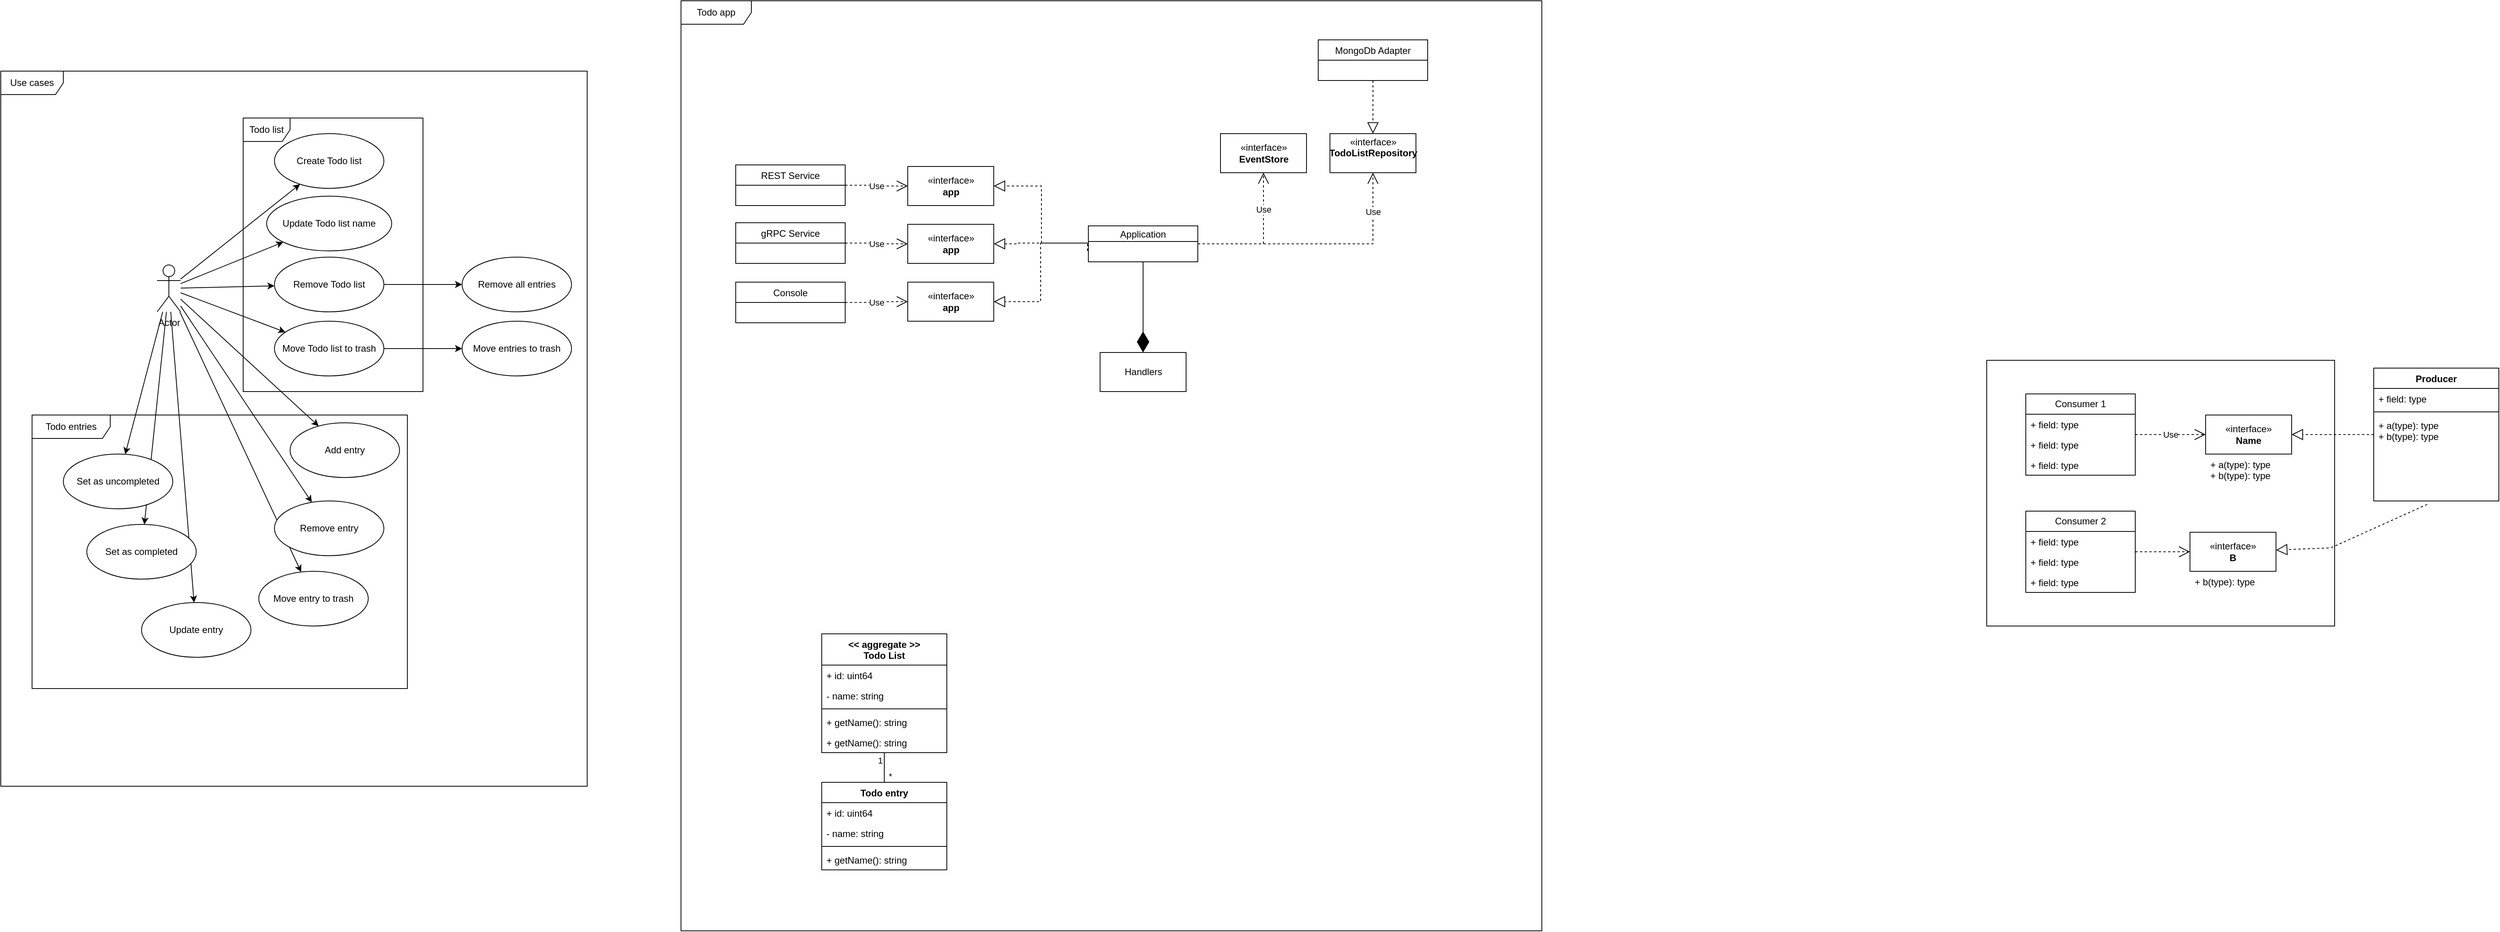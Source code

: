 <mxfile version="22.1.22" type="embed">
  <diagram name="Page-1" id="b5b7bab2-c9e2-2cf4-8b2a-24fd1a2a6d21">
    <mxGraphModel dx="1266" dy="333" grid="1" gridSize="10" guides="1" tooltips="1" connect="1" arrows="1" fold="1" page="1" pageScale="1" pageWidth="827" pageHeight="1169" background="none" math="0" shadow="0">
      <root>
        <mxCell id="0" />
        <mxCell id="1" parent="0" />
        <mxCell id="QhE-6qrhUUo0ayt2risc-1" value="Todo app" style="shape=umlFrame;whiteSpace=wrap;html=1;width=90;height=30;" parent="1" vertex="1">
          <mxGeometry x="650" y="30" width="1101" height="1190" as="geometry" />
        </mxCell>
        <mxCell id="QhE-6qrhUUo0ayt2risc-25" value="Use cases" style="shape=umlFrame;whiteSpace=wrap;html=1;width=80;height=30;" parent="1" vertex="1">
          <mxGeometry x="-220" y="120" width="750" height="915" as="geometry" />
        </mxCell>
        <mxCell id="QhE-6qrhUUo0ayt2risc-36" value="Todo list" style="shape=umlFrame;whiteSpace=wrap;html=1;" parent="1" vertex="1">
          <mxGeometry x="90" y="180" width="230" height="350" as="geometry" />
        </mxCell>
        <mxCell id="QhE-6qrhUUo0ayt2risc-5" value="Application" style="swimlane;fontStyle=0;childLayout=stackLayout;horizontal=1;startSize=20;fillColor=none;horizontalStack=0;resizeParent=1;resizeParentMax=0;resizeLast=0;collapsible=1;marginBottom=0;" parent="1" vertex="1">
          <mxGeometry x="1171" y="318" width="140" height="46" as="geometry" />
        </mxCell>
        <mxCell id="QhE-6qrhUUo0ayt2risc-9" value="REST Service" style="swimlane;fontStyle=0;childLayout=stackLayout;horizontal=1;startSize=26;fillColor=none;horizontalStack=0;resizeParent=1;resizeParentMax=0;resizeLast=0;collapsible=1;marginBottom=0;" parent="1" vertex="1">
          <mxGeometry x="720" y="240" width="140" height="52" as="geometry" />
        </mxCell>
        <mxCell id="QhE-6qrhUUo0ayt2risc-15" value="Use" style="endArrow=open;endSize=12;dashed=1;html=1;rounded=0;edgeStyle=orthogonalEdgeStyle;" parent="1" source="QhE-6qrhUUo0ayt2risc-9" target="20" edge="1">
          <mxGeometry width="160" relative="1" as="geometry">
            <mxPoint x="1510" y="415" as="sourcePoint" />
            <mxPoint x="1670" y="415" as="targetPoint" />
          </mxGeometry>
        </mxCell>
        <mxCell id="QhE-6qrhUUo0ayt2risc-16" value="" style="endArrow=block;dashed=1;endFill=0;endSize=12;html=1;rounded=0;entryX=1;entryY=0.5;entryDx=0;entryDy=0;edgeStyle=orthogonalEdgeStyle;" parent="1" source="QhE-6qrhUUo0ayt2risc-5" target="20" edge="1">
          <mxGeometry width="160" relative="1" as="geometry">
            <mxPoint x="1510" y="415" as="sourcePoint" />
            <mxPoint x="1670" y="415" as="targetPoint" />
            <Array as="points">
              <mxPoint x="1111" y="340" />
              <mxPoint x="1111" y="267" />
            </Array>
          </mxGeometry>
        </mxCell>
        <mxCell id="QhE-6qrhUUo0ayt2risc-31" style="rounded=0;orthogonalLoop=1;jettySize=auto;html=1;" parent="1" source="QhE-6qrhUUo0ayt2risc-26" target="QhE-6qrhUUo0ayt2risc-27" edge="1">
          <mxGeometry relative="1" as="geometry" />
        </mxCell>
        <mxCell id="QhE-6qrhUUo0ayt2risc-33" style="edgeStyle=none;rounded=0;orthogonalLoop=1;jettySize=auto;html=1;" parent="1" source="QhE-6qrhUUo0ayt2risc-26" target="QhE-6qrhUUo0ayt2risc-32" edge="1">
          <mxGeometry relative="1" as="geometry" />
        </mxCell>
        <mxCell id="QhE-6qrhUUo0ayt2risc-35" style="edgeStyle=none;rounded=0;orthogonalLoop=1;jettySize=auto;html=1;" parent="1" source="QhE-6qrhUUo0ayt2risc-26" target="QhE-6qrhUUo0ayt2risc-34" edge="1">
          <mxGeometry relative="1" as="geometry" />
        </mxCell>
        <mxCell id="QhE-6qrhUUo0ayt2risc-39" style="edgeStyle=none;rounded=0;orthogonalLoop=1;jettySize=auto;html=1;" parent="1" source="QhE-6qrhUUo0ayt2risc-26" target="QhE-6qrhUUo0ayt2risc-38" edge="1">
          <mxGeometry relative="1" as="geometry" />
        </mxCell>
        <mxCell id="QhE-6qrhUUo0ayt2risc-41" style="edgeStyle=none;rounded=0;orthogonalLoop=1;jettySize=auto;html=1;" parent="1" source="QhE-6qrhUUo0ayt2risc-26" target="QhE-6qrhUUo0ayt2risc-40" edge="1">
          <mxGeometry relative="1" as="geometry" />
        </mxCell>
        <mxCell id="QhE-6qrhUUo0ayt2risc-43" style="edgeStyle=none;rounded=0;orthogonalLoop=1;jettySize=auto;html=1;" parent="1" source="QhE-6qrhUUo0ayt2risc-26" target="QhE-6qrhUUo0ayt2risc-42" edge="1">
          <mxGeometry relative="1" as="geometry" />
        </mxCell>
        <mxCell id="QhE-6qrhUUo0ayt2risc-45" style="edgeStyle=none;rounded=0;orthogonalLoop=1;jettySize=auto;html=1;" parent="1" source="QhE-6qrhUUo0ayt2risc-26" target="QhE-6qrhUUo0ayt2risc-44" edge="1">
          <mxGeometry relative="1" as="geometry" />
        </mxCell>
        <mxCell id="QhE-6qrhUUo0ayt2risc-47" style="edgeStyle=none;rounded=0;orthogonalLoop=1;jettySize=auto;html=1;" parent="1" source="QhE-6qrhUUo0ayt2risc-26" target="QhE-6qrhUUo0ayt2risc-46" edge="1">
          <mxGeometry relative="1" as="geometry" />
        </mxCell>
        <mxCell id="QhE-6qrhUUo0ayt2risc-50" style="edgeStyle=none;rounded=0;orthogonalLoop=1;jettySize=auto;html=1;" parent="1" source="QhE-6qrhUUo0ayt2risc-26" target="QhE-6qrhUUo0ayt2risc-49" edge="1">
          <mxGeometry relative="1" as="geometry" />
        </mxCell>
        <mxCell id="QhE-6qrhUUo0ayt2risc-53" style="edgeStyle=none;rounded=0;orthogonalLoop=1;jettySize=auto;html=1;" parent="1" source="QhE-6qrhUUo0ayt2risc-26" target="QhE-6qrhUUo0ayt2risc-52" edge="1">
          <mxGeometry relative="1" as="geometry" />
        </mxCell>
        <mxCell id="QhE-6qrhUUo0ayt2risc-26" value="Actor" style="shape=umlActor;verticalLabelPosition=bottom;verticalAlign=top;html=1;" parent="1" vertex="1">
          <mxGeometry x="-20" y="368" width="30" height="60" as="geometry" />
        </mxCell>
        <mxCell id="QhE-6qrhUUo0ayt2risc-27" value="Create Todo list" style="ellipse;whiteSpace=wrap;html=1;" parent="1" vertex="1">
          <mxGeometry x="130" y="200" width="140" height="70" as="geometry" />
        </mxCell>
        <mxCell id="QhE-6qrhUUo0ayt2risc-32" value="Update Todo list name" style="ellipse;whiteSpace=wrap;html=1;" parent="1" vertex="1">
          <mxGeometry x="120" y="280" width="160" height="70" as="geometry" />
        </mxCell>
        <mxCell id="QhE-6qrhUUo0ayt2risc-55" style="edgeStyle=none;rounded=0;orthogonalLoop=1;jettySize=auto;html=1;" parent="1" source="QhE-6qrhUUo0ayt2risc-34" target="QhE-6qrhUUo0ayt2risc-48" edge="1">
          <mxGeometry relative="1" as="geometry" />
        </mxCell>
        <mxCell id="QhE-6qrhUUo0ayt2risc-34" value="Remove Todo list" style="ellipse;whiteSpace=wrap;html=1;" parent="1" vertex="1">
          <mxGeometry x="130" y="358" width="140" height="70" as="geometry" />
        </mxCell>
        <mxCell id="QhE-6qrhUUo0ayt2risc-37" value="Todo entries" style="shape=umlFrame;whiteSpace=wrap;html=1;width=100;height=30;" parent="1" vertex="1">
          <mxGeometry x="-180" y="560" width="480" height="350" as="geometry" />
        </mxCell>
        <mxCell id="QhE-6qrhUUo0ayt2risc-38" value="Add entry" style="ellipse;whiteSpace=wrap;html=1;" parent="1" vertex="1">
          <mxGeometry x="150" y="570" width="140" height="70" as="geometry" />
        </mxCell>
        <mxCell id="QhE-6qrhUUo0ayt2risc-40" value="Remove entry" style="ellipse;whiteSpace=wrap;html=1;" parent="1" vertex="1">
          <mxGeometry x="130" y="670" width="140" height="70" as="geometry" />
        </mxCell>
        <mxCell id="QhE-6qrhUUo0ayt2risc-42" value="Set as completed" style="ellipse;whiteSpace=wrap;html=1;" parent="1" vertex="1">
          <mxGeometry x="-110" y="700" width="140" height="70" as="geometry" />
        </mxCell>
        <mxCell id="QhE-6qrhUUo0ayt2risc-44" value="Set as uncompleted" style="ellipse;whiteSpace=wrap;html=1;" parent="1" vertex="1">
          <mxGeometry x="-140" y="610" width="140" height="70" as="geometry" />
        </mxCell>
        <mxCell id="QhE-6qrhUUo0ayt2risc-46" value="Update entry" style="ellipse;whiteSpace=wrap;html=1;" parent="1" vertex="1">
          <mxGeometry x="-40" y="800" width="140" height="70" as="geometry" />
        </mxCell>
        <mxCell id="QhE-6qrhUUo0ayt2risc-48" value="Remove all entries" style="ellipse;whiteSpace=wrap;html=1;" parent="1" vertex="1">
          <mxGeometry x="370" y="358" width="140" height="70" as="geometry" />
        </mxCell>
        <mxCell id="QhE-6qrhUUo0ayt2risc-49" value="Move entry to trash" style="ellipse;whiteSpace=wrap;html=1;" parent="1" vertex="1">
          <mxGeometry x="110" y="760" width="140" height="70" as="geometry" />
        </mxCell>
        <mxCell id="QhE-6qrhUUo0ayt2risc-57" style="edgeStyle=none;rounded=0;orthogonalLoop=1;jettySize=auto;html=1;" parent="1" source="QhE-6qrhUUo0ayt2risc-52" target="QhE-6qrhUUo0ayt2risc-56" edge="1">
          <mxGeometry relative="1" as="geometry" />
        </mxCell>
        <mxCell id="QhE-6qrhUUo0ayt2risc-52" value="Move Todo list to trash" style="ellipse;whiteSpace=wrap;html=1;" parent="1" vertex="1">
          <mxGeometry x="130" y="440" width="140" height="70" as="geometry" />
        </mxCell>
        <mxCell id="QhE-6qrhUUo0ayt2risc-56" value="Move entries to trash" style="ellipse;whiteSpace=wrap;html=1;" parent="1" vertex="1">
          <mxGeometry x="370" y="440" width="140" height="70" as="geometry" />
        </mxCell>
        <mxCell id="QhE-6qrhUUo0ayt2risc-58" value="&lt;&lt; aggregate &gt;&gt;&#xa;Todo List" style="swimlane;fontStyle=1;align=center;verticalAlign=top;childLayout=stackLayout;horizontal=1;startSize=40;horizontalStack=0;resizeParent=1;resizeParentMax=0;resizeLast=0;collapsible=1;marginBottom=0;" parent="1" vertex="1">
          <mxGeometry x="830" y="840" width="160" height="152" as="geometry" />
        </mxCell>
        <mxCell id="QhE-6qrhUUo0ayt2risc-67" value="+ id: uint64" style="text;strokeColor=none;fillColor=none;align=left;verticalAlign=top;spacingLeft=4;spacingRight=4;overflow=hidden;rotatable=0;points=[[0,0.5],[1,0.5]];portConstraint=eastwest;" parent="QhE-6qrhUUo0ayt2risc-58" vertex="1">
          <mxGeometry y="40" width="160" height="26" as="geometry" />
        </mxCell>
        <mxCell id="QhE-6qrhUUo0ayt2risc-59" value="- name: string" style="text;strokeColor=none;fillColor=none;align=left;verticalAlign=top;spacingLeft=4;spacingRight=4;overflow=hidden;rotatable=0;points=[[0,0.5],[1,0.5]];portConstraint=eastwest;" parent="QhE-6qrhUUo0ayt2risc-58" vertex="1">
          <mxGeometry y="66" width="160" height="26" as="geometry" />
        </mxCell>
        <mxCell id="QhE-6qrhUUo0ayt2risc-60" value="" style="line;strokeWidth=1;fillColor=none;align=left;verticalAlign=middle;spacingTop=-1;spacingLeft=3;spacingRight=3;rotatable=0;labelPosition=right;points=[];portConstraint=eastwest;strokeColor=inherit;" parent="QhE-6qrhUUo0ayt2risc-58" vertex="1">
          <mxGeometry y="92" width="160" height="8" as="geometry" />
        </mxCell>
        <mxCell id="QhE-6qrhUUo0ayt2risc-61" value="+ getName(): string" style="text;strokeColor=none;fillColor=none;align=left;verticalAlign=top;spacingLeft=4;spacingRight=4;overflow=hidden;rotatable=0;points=[[0,0.5],[1,0.5]];portConstraint=eastwest;" parent="QhE-6qrhUUo0ayt2risc-58" vertex="1">
          <mxGeometry y="100" width="160" height="26" as="geometry" />
        </mxCell>
        <mxCell id="50" value="+ getName(): string" style="text;strokeColor=none;fillColor=none;align=left;verticalAlign=top;spacingLeft=4;spacingRight=4;overflow=hidden;rotatable=0;points=[[0,0.5],[1,0.5]];portConstraint=eastwest;" vertex="1" parent="QhE-6qrhUUo0ayt2risc-58">
          <mxGeometry y="126" width="160" height="26" as="geometry" />
        </mxCell>
        <mxCell id="QhE-6qrhUUo0ayt2risc-62" value="Todo entry" style="swimlane;fontStyle=1;align=center;verticalAlign=top;childLayout=stackLayout;horizontal=1;startSize=26;horizontalStack=0;resizeParent=1;resizeParentMax=0;resizeLast=0;collapsible=1;marginBottom=0;" parent="1" vertex="1">
          <mxGeometry x="830" y="1030" width="160" height="112" as="geometry" />
        </mxCell>
        <mxCell id="QhE-6qrhUUo0ayt2risc-66" value="+ id: uint64" style="text;strokeColor=none;fillColor=none;align=left;verticalAlign=top;spacingLeft=4;spacingRight=4;overflow=hidden;rotatable=0;points=[[0,0.5],[1,0.5]];portConstraint=eastwest;" parent="QhE-6qrhUUo0ayt2risc-62" vertex="1">
          <mxGeometry y="26" width="160" height="26" as="geometry" />
        </mxCell>
        <mxCell id="QhE-6qrhUUo0ayt2risc-63" value="- name: string" style="text;strokeColor=none;fillColor=none;align=left;verticalAlign=top;spacingLeft=4;spacingRight=4;overflow=hidden;rotatable=0;points=[[0,0.5],[1,0.5]];portConstraint=eastwest;" parent="QhE-6qrhUUo0ayt2risc-62" vertex="1">
          <mxGeometry y="52" width="160" height="26" as="geometry" />
        </mxCell>
        <mxCell id="QhE-6qrhUUo0ayt2risc-64" value="" style="line;strokeWidth=1;fillColor=none;align=left;verticalAlign=middle;spacingTop=-1;spacingLeft=3;spacingRight=3;rotatable=0;labelPosition=right;points=[];portConstraint=eastwest;strokeColor=inherit;" parent="QhE-6qrhUUo0ayt2risc-62" vertex="1">
          <mxGeometry y="78" width="160" height="8" as="geometry" />
        </mxCell>
        <mxCell id="QhE-6qrhUUo0ayt2risc-65" value="+ getName(): string" style="text;strokeColor=none;fillColor=none;align=left;verticalAlign=top;spacingLeft=4;spacingRight=4;overflow=hidden;rotatable=0;points=[[0,0.5],[1,0.5]];portConstraint=eastwest;" parent="QhE-6qrhUUo0ayt2risc-62" vertex="1">
          <mxGeometry y="86" width="160" height="26" as="geometry" />
        </mxCell>
        <mxCell id="QhE-6qrhUUo0ayt2risc-69" value="" style="endArrow=none;html=1;edgeStyle=orthogonalEdgeStyle;rounded=0;" parent="1" source="QhE-6qrhUUo0ayt2risc-58" target="QhE-6qrhUUo0ayt2risc-62" edge="1">
          <mxGeometry relative="1" as="geometry">
            <mxPoint x="970" y="520" as="sourcePoint" />
            <mxPoint x="1130" y="520" as="targetPoint" />
          </mxGeometry>
        </mxCell>
        <mxCell id="QhE-6qrhUUo0ayt2risc-70" value="1" style="edgeLabel;resizable=0;html=1;align=left;verticalAlign=bottom;" parent="QhE-6qrhUUo0ayt2risc-69" connectable="0" vertex="1">
          <mxGeometry x="-1" relative="1" as="geometry">
            <mxPoint x="-10" y="18" as="offset" />
          </mxGeometry>
        </mxCell>
        <mxCell id="QhE-6qrhUUo0ayt2risc-71" value="*" style="edgeLabel;resizable=0;html=1;align=right;verticalAlign=bottom;" parent="QhE-6qrhUUo0ayt2risc-69" connectable="0" vertex="1">
          <mxGeometry x="1" relative="1" as="geometry">
            <mxPoint x="10" as="offset" />
          </mxGeometry>
        </mxCell>
        <mxCell id="QhE-6qrhUUo0ayt2risc-79" value="" style="endArrow=diamondThin;endFill=1;endSize=24;html=1;rounded=0;edgeStyle=orthogonalEdgeStyle;" parent="1" source="QhE-6qrhUUo0ayt2risc-5" target="2" edge="1">
          <mxGeometry width="160" relative="1" as="geometry">
            <mxPoint x="1251.029" y="376" as="sourcePoint" />
            <mxPoint x="1326" y="449" as="targetPoint" />
            <Array as="points">
              <mxPoint x="1240" y="480" />
              <mxPoint x="1240" y="480" />
            </Array>
          </mxGeometry>
        </mxCell>
        <mxCell id="QhE-6qrhUUo0ayt2risc-83" value="«interface»&lt;br&gt;&lt;b&gt;EventStore&lt;/b&gt;" style="html=1;" parent="1" vertex="1">
          <mxGeometry x="1340" y="200" width="110" height="50" as="geometry" />
        </mxCell>
        <mxCell id="QhE-6qrhUUo0ayt2risc-84" value="Use" style="endArrow=open;endSize=12;dashed=1;html=1;rounded=0;edgeStyle=orthogonalEdgeStyle;" parent="1" source="QhE-6qrhUUo0ayt2risc-5" target="QhE-6qrhUUo0ayt2risc-83" edge="1">
          <mxGeometry x="0.465" width="160" relative="1" as="geometry">
            <mxPoint x="1350" y="290" as="sourcePoint" />
            <mxPoint x="1510" y="290" as="targetPoint" />
            <mxPoint as="offset" />
          </mxGeometry>
        </mxCell>
        <mxCell id="QhE-6qrhUUo0ayt2risc-85" value="«interface»&lt;br&gt;&lt;b&gt;TodoListRepository&lt;br&gt;&lt;br&gt;&lt;/b&gt;" style="html=1;" parent="1" vertex="1">
          <mxGeometry x="1480" y="200" width="110" height="50" as="geometry" />
        </mxCell>
        <mxCell id="QhE-6qrhUUo0ayt2risc-86" value="Use" style="endArrow=open;endSize=12;dashed=1;html=1;rounded=0;edgeStyle=orthogonalEdgeStyle;" parent="1" source="QhE-6qrhUUo0ayt2risc-5" target="QhE-6qrhUUo0ayt2risc-85" edge="1">
          <mxGeometry x="0.684" width="160" relative="1" as="geometry">
            <mxPoint x="1321" y="353" as="sourcePoint" />
            <mxPoint x="1405" y="260" as="targetPoint" />
            <mxPoint as="offset" />
          </mxGeometry>
        </mxCell>
        <mxCell id="2" value="Handlers" style="html=1;" parent="1" vertex="1">
          <mxGeometry x="1186" y="480" width="110" height="50" as="geometry" />
        </mxCell>
        <mxCell id="5" value="MongoDb Adapter" style="swimlane;fontStyle=0;childLayout=stackLayout;horizontal=1;startSize=26;fillColor=none;horizontalStack=0;resizeParent=1;resizeParentMax=0;resizeLast=0;collapsible=1;marginBottom=0;" parent="1" vertex="1">
          <mxGeometry x="1465" y="80" width="140" height="52" as="geometry" />
        </mxCell>
        <mxCell id="9" value="" style="endArrow=block;dashed=1;endFill=0;endSize=12;html=1;rounded=0;" parent="1" source="5" target="QhE-6qrhUUo0ayt2risc-85" edge="1">
          <mxGeometry width="160" relative="1" as="geometry">
            <mxPoint x="1340" y="250" as="sourcePoint" />
            <mxPoint x="1500" y="250" as="targetPoint" />
          </mxGeometry>
        </mxCell>
        <mxCell id="10" value="gRPC Service" style="swimlane;fontStyle=0;childLayout=stackLayout;horizontal=1;startSize=26;fillColor=none;horizontalStack=0;resizeParent=1;resizeParentMax=0;resizeLast=0;collapsible=1;marginBottom=0;" parent="1" vertex="1">
          <mxGeometry x="720" y="314" width="140" height="52" as="geometry" />
        </mxCell>
        <mxCell id="14" value="Use" style="endArrow=open;endSize=12;dashed=1;html=1;rounded=0;edgeStyle=orthogonalEdgeStyle;entryX=0;entryY=0.5;entryDx=0;entryDy=0;" parent="1" source="10" target="21" edge="1">
          <mxGeometry width="160" relative="1" as="geometry">
            <mxPoint x="830" y="350" as="sourcePoint" />
            <mxPoint x="990" y="343.0" as="targetPoint" />
          </mxGeometry>
        </mxCell>
        <mxCell id="15" value="Console" style="swimlane;fontStyle=0;childLayout=stackLayout;horizontal=1;startSize=26;fillColor=none;horizontalStack=0;resizeParent=1;resizeParentMax=0;resizeLast=0;collapsible=1;marginBottom=0;" parent="1" vertex="1">
          <mxGeometry x="720" y="390" width="140" height="52" as="geometry" />
        </mxCell>
        <mxCell id="19" value="Use" style="endArrow=open;endSize=12;dashed=1;html=1;rounded=0;edgeStyle=orthogonalEdgeStyle;" parent="1" source="15" target="23" edge="1">
          <mxGeometry width="160" relative="1" as="geometry">
            <mxPoint x="870" y="470" as="sourcePoint" />
            <mxPoint x="1045" y="368.0" as="targetPoint" />
          </mxGeometry>
        </mxCell>
        <mxCell id="20" value="«interface»&lt;br&gt;&lt;b&gt;app&lt;/b&gt;" style="html=1;" parent="1" vertex="1">
          <mxGeometry x="940" y="242" width="110" height="50" as="geometry" />
        </mxCell>
        <mxCell id="21" value="«interface»&lt;br&gt;&lt;b&gt;app&lt;/b&gt;" style="html=1;" parent="1" vertex="1">
          <mxGeometry x="940" y="316" width="110" height="50" as="geometry" />
        </mxCell>
        <mxCell id="22" value="" style="endArrow=block;dashed=1;endFill=0;endSize=12;html=1;rounded=0;entryX=1;entryY=0.5;entryDx=0;entryDy=0;edgeStyle=orthogonalEdgeStyle;" parent="1" target="21" edge="1">
          <mxGeometry width="160" relative="1" as="geometry">
            <mxPoint x="1170" y="350" as="sourcePoint" />
            <mxPoint x="1060" y="277" as="targetPoint" />
            <Array as="points">
              <mxPoint x="1170" y="340" />
              <mxPoint x="1080" y="340" />
              <mxPoint x="1080" y="341" />
            </Array>
          </mxGeometry>
        </mxCell>
        <mxCell id="23" value="«interface»&lt;br&gt;&lt;b&gt;app&lt;/b&gt;" style="html=1;" parent="1" vertex="1">
          <mxGeometry x="940" y="390" width="110" height="50" as="geometry" />
        </mxCell>
        <mxCell id="24" value="" style="endArrow=block;dashed=1;endFill=0;endSize=12;html=1;rounded=0;edgeStyle=orthogonalEdgeStyle;" parent="1" source="QhE-6qrhUUo0ayt2risc-5" target="23" edge="1">
          <mxGeometry width="160" relative="1" as="geometry">
            <mxPoint x="1180" y="360" as="sourcePoint" />
            <mxPoint x="1060" y="355" as="targetPoint" />
            <Array as="points">
              <mxPoint x="1110" y="340" />
              <mxPoint x="1110" y="415" />
            </Array>
          </mxGeometry>
        </mxCell>
        <mxCell id="26" value="&amp;laquo;interface&amp;raquo;&lt;br&gt;&lt;b&gt;Name&lt;/b&gt;" style="html=1;whiteSpace=wrap;" parent="1" vertex="1">
          <mxGeometry x="2600" y="560" width="110" height="50" as="geometry" />
        </mxCell>
        <mxCell id="27" value="Producer" style="swimlane;fontStyle=1;align=center;verticalAlign=top;childLayout=stackLayout;horizontal=1;startSize=26;horizontalStack=0;resizeParent=1;resizeParentMax=0;resizeLast=0;collapsible=1;marginBottom=0;whiteSpace=wrap;html=1;" parent="1" vertex="1">
          <mxGeometry x="2815" y="500" width="160" height="170" as="geometry" />
        </mxCell>
        <mxCell id="28" value="+ field: type" style="text;strokeColor=none;fillColor=none;align=left;verticalAlign=top;spacingLeft=4;spacingRight=4;overflow=hidden;rotatable=0;points=[[0,0.5],[1,0.5]];portConstraint=eastwest;whiteSpace=wrap;html=1;" parent="27" vertex="1">
          <mxGeometry y="26" width="160" height="26" as="geometry" />
        </mxCell>
        <mxCell id="29" value="" style="line;strokeWidth=1;fillColor=none;align=left;verticalAlign=middle;spacingTop=-1;spacingLeft=3;spacingRight=3;rotatable=0;labelPosition=right;points=[];portConstraint=eastwest;strokeColor=inherit;" parent="27" vertex="1">
          <mxGeometry y="52" width="160" height="8" as="geometry" />
        </mxCell>
        <mxCell id="30" value="+ a(type): type&lt;br&gt;+ b(type): type" style="text;strokeColor=none;fillColor=none;align=left;verticalAlign=top;spacingLeft=4;spacingRight=4;overflow=hidden;rotatable=0;points=[[0,0.5],[1,0.5]];portConstraint=eastwest;whiteSpace=wrap;html=1;" parent="27" vertex="1">
          <mxGeometry y="60" width="160" height="110" as="geometry" />
        </mxCell>
        <mxCell id="32" value="Consumer 1" style="swimlane;fontStyle=0;childLayout=stackLayout;horizontal=1;startSize=26;fillColor=none;horizontalStack=0;resizeParent=1;resizeParentMax=0;resizeLast=0;collapsible=1;marginBottom=0;whiteSpace=wrap;html=1;" parent="1" vertex="1">
          <mxGeometry x="2370" y="533" width="140" height="104" as="geometry" />
        </mxCell>
        <mxCell id="33" value="+ field: type" style="text;strokeColor=none;fillColor=none;align=left;verticalAlign=top;spacingLeft=4;spacingRight=4;overflow=hidden;rotatable=0;points=[[0,0.5],[1,0.5]];portConstraint=eastwest;whiteSpace=wrap;html=1;" parent="32" vertex="1">
          <mxGeometry y="26" width="140" height="26" as="geometry" />
        </mxCell>
        <mxCell id="34" value="+ field: type" style="text;strokeColor=none;fillColor=none;align=left;verticalAlign=top;spacingLeft=4;spacingRight=4;overflow=hidden;rotatable=0;points=[[0,0.5],[1,0.5]];portConstraint=eastwest;whiteSpace=wrap;html=1;" parent="32" vertex="1">
          <mxGeometry y="52" width="140" height="26" as="geometry" />
        </mxCell>
        <mxCell id="35" value="+ field: type" style="text;strokeColor=none;fillColor=none;align=left;verticalAlign=top;spacingLeft=4;spacingRight=4;overflow=hidden;rotatable=0;points=[[0,0.5],[1,0.5]];portConstraint=eastwest;whiteSpace=wrap;html=1;" parent="32" vertex="1">
          <mxGeometry y="78" width="140" height="26" as="geometry" />
        </mxCell>
        <mxCell id="36" value="Use" style="endArrow=open;endSize=12;dashed=1;html=1;rounded=0;" parent="1" source="32" target="26" edge="1">
          <mxGeometry width="160" relative="1" as="geometry">
            <mxPoint x="2570" y="630" as="sourcePoint" />
            <mxPoint x="2730" y="630" as="targetPoint" />
          </mxGeometry>
        </mxCell>
        <mxCell id="37" value="" style="endArrow=block;dashed=1;endFill=0;endSize=12;html=1;rounded=0;" parent="1" source="27" target="26" edge="1">
          <mxGeometry width="160" relative="1" as="geometry">
            <mxPoint x="2610" y="630" as="sourcePoint" />
            <mxPoint x="2770" y="630" as="targetPoint" />
          </mxGeometry>
        </mxCell>
        <mxCell id="38" value="Consumer 2" style="swimlane;fontStyle=0;childLayout=stackLayout;horizontal=1;startSize=26;fillColor=none;horizontalStack=0;resizeParent=1;resizeParentMax=0;resizeLast=0;collapsible=1;marginBottom=0;whiteSpace=wrap;html=1;" parent="1" vertex="1">
          <mxGeometry x="2370" y="683" width="140" height="104" as="geometry" />
        </mxCell>
        <mxCell id="39" value="+ field: type" style="text;strokeColor=none;fillColor=none;align=left;verticalAlign=top;spacingLeft=4;spacingRight=4;overflow=hidden;rotatable=0;points=[[0,0.5],[1,0.5]];portConstraint=eastwest;whiteSpace=wrap;html=1;" parent="38" vertex="1">
          <mxGeometry y="26" width="140" height="26" as="geometry" />
        </mxCell>
        <mxCell id="40" value="+ field: type" style="text;strokeColor=none;fillColor=none;align=left;verticalAlign=top;spacingLeft=4;spacingRight=4;overflow=hidden;rotatable=0;points=[[0,0.5],[1,0.5]];portConstraint=eastwest;whiteSpace=wrap;html=1;" parent="38" vertex="1">
          <mxGeometry y="52" width="140" height="26" as="geometry" />
        </mxCell>
        <mxCell id="41" value="+ field: type" style="text;strokeColor=none;fillColor=none;align=left;verticalAlign=top;spacingLeft=4;spacingRight=4;overflow=hidden;rotatable=0;points=[[0,0.5],[1,0.5]];portConstraint=eastwest;whiteSpace=wrap;html=1;" parent="38" vertex="1">
          <mxGeometry y="78" width="140" height="26" as="geometry" />
        </mxCell>
        <mxCell id="43" value="+ a(type): type&lt;br&gt;+ b(type): type" style="text;strokeColor=none;fillColor=none;align=left;verticalAlign=top;spacingLeft=4;spacingRight=4;overflow=hidden;rotatable=0;points=[[0,0.5],[1,0.5]];portConstraint=eastwest;whiteSpace=wrap;html=1;" parent="1" vertex="1">
          <mxGeometry x="2600" y="610" width="110" height="50" as="geometry" />
        </mxCell>
        <mxCell id="45" value="" style="endArrow=open;endSize=12;dashed=1;html=1;rounded=0;edgeStyle=orthogonalEdgeStyle;" parent="1" source="38" target="44" edge="1">
          <mxGeometry width="160" relative="1" as="geometry">
            <mxPoint x="2510" y="735" as="sourcePoint" />
            <mxPoint x="2655" y="610" as="targetPoint" />
          </mxGeometry>
        </mxCell>
        <mxCell id="44" value="«interface»&lt;br&gt;&lt;b&gt;B&lt;/b&gt;" style="html=1;whiteSpace=wrap;" parent="1" vertex="1">
          <mxGeometry x="2580" y="710" width="110" height="50" as="geometry" />
        </mxCell>
        <mxCell id="46" value="" style="endArrow=block;dashed=1;endFill=0;endSize=12;html=1;rounded=0;exitX=0.428;exitY=1.039;exitDx=0;exitDy=0;exitPerimeter=0;" parent="1" source="30" target="44" edge="1">
          <mxGeometry width="160" relative="1" as="geometry">
            <mxPoint x="2825" y="595" as="sourcePoint" />
            <mxPoint x="2720" y="595" as="targetPoint" />
            <Array as="points">
              <mxPoint x="2760" y="730" />
            </Array>
          </mxGeometry>
        </mxCell>
        <mxCell id="47" value="+ b(type): type" style="text;strokeColor=none;fillColor=none;align=left;verticalAlign=top;spacingLeft=4;spacingRight=4;overflow=hidden;rotatable=0;points=[[0,0.5],[1,0.5]];portConstraint=eastwest;whiteSpace=wrap;html=1;" parent="1" vertex="1">
          <mxGeometry x="2580" y="760" width="110" height="50" as="geometry" />
        </mxCell>
        <mxCell id="48" value="" style="rounded=0;whiteSpace=wrap;html=1;fillColor=none;" parent="1" vertex="1">
          <mxGeometry x="2320" y="490" width="445" height="340" as="geometry" />
        </mxCell>
      </root>
    </mxGraphModel>
  </diagram>
</mxfile>

